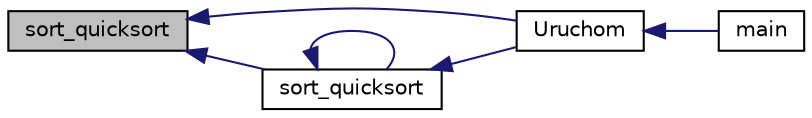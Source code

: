 digraph G
{
  edge [fontname="Helvetica",fontsize="10",labelfontname="Helvetica",labelfontsize="10"];
  node [fontname="Helvetica",fontsize="10",shape=record];
  rankdir="LR";
  Node1 [label="sort_quicksort",height=0.2,width=0.4,color="black", fillcolor="grey75", style="filled" fontcolor="black"];
  Node1 -> Node2 [dir="back",color="midnightblue",fontsize="10",style="solid"];
  Node2 [label="Uruchom",height=0.2,width=0.4,color="black", fillcolor="white", style="filled",URL="$funkcje_8cpp.html#ac1e549037ac5915fb1018a206697594d",tooltip="Funkcja uruchamiajaca algorytm."];
  Node2 -> Node3 [dir="back",color="midnightblue",fontsize="10",style="solid"];
  Node3 [label="main",height=0.2,width=0.4,color="black", fillcolor="white", style="filled",URL="$main_8cpp.html#ae66f6b31b5ad750f1fe042a706a4e3d4",tooltip="Wywoluje odpowiednie funkcje."];
  Node1 -> Node4 [dir="back",color="midnightblue",fontsize="10",style="solid"];
  Node4 [label="sort_quicksort",height=0.2,width=0.4,color="black", fillcolor="white", style="filled",URL="$sortowanie_8cpp.html#af2d29a44df2d1914771a907db2a9cedc",tooltip="Realizuje sortowanie sybkie."];
  Node4 -> Node2 [dir="back",color="midnightblue",fontsize="10",style="solid"];
  Node4 -> Node4 [dir="back",color="midnightblue",fontsize="10",style="solid"];
}

